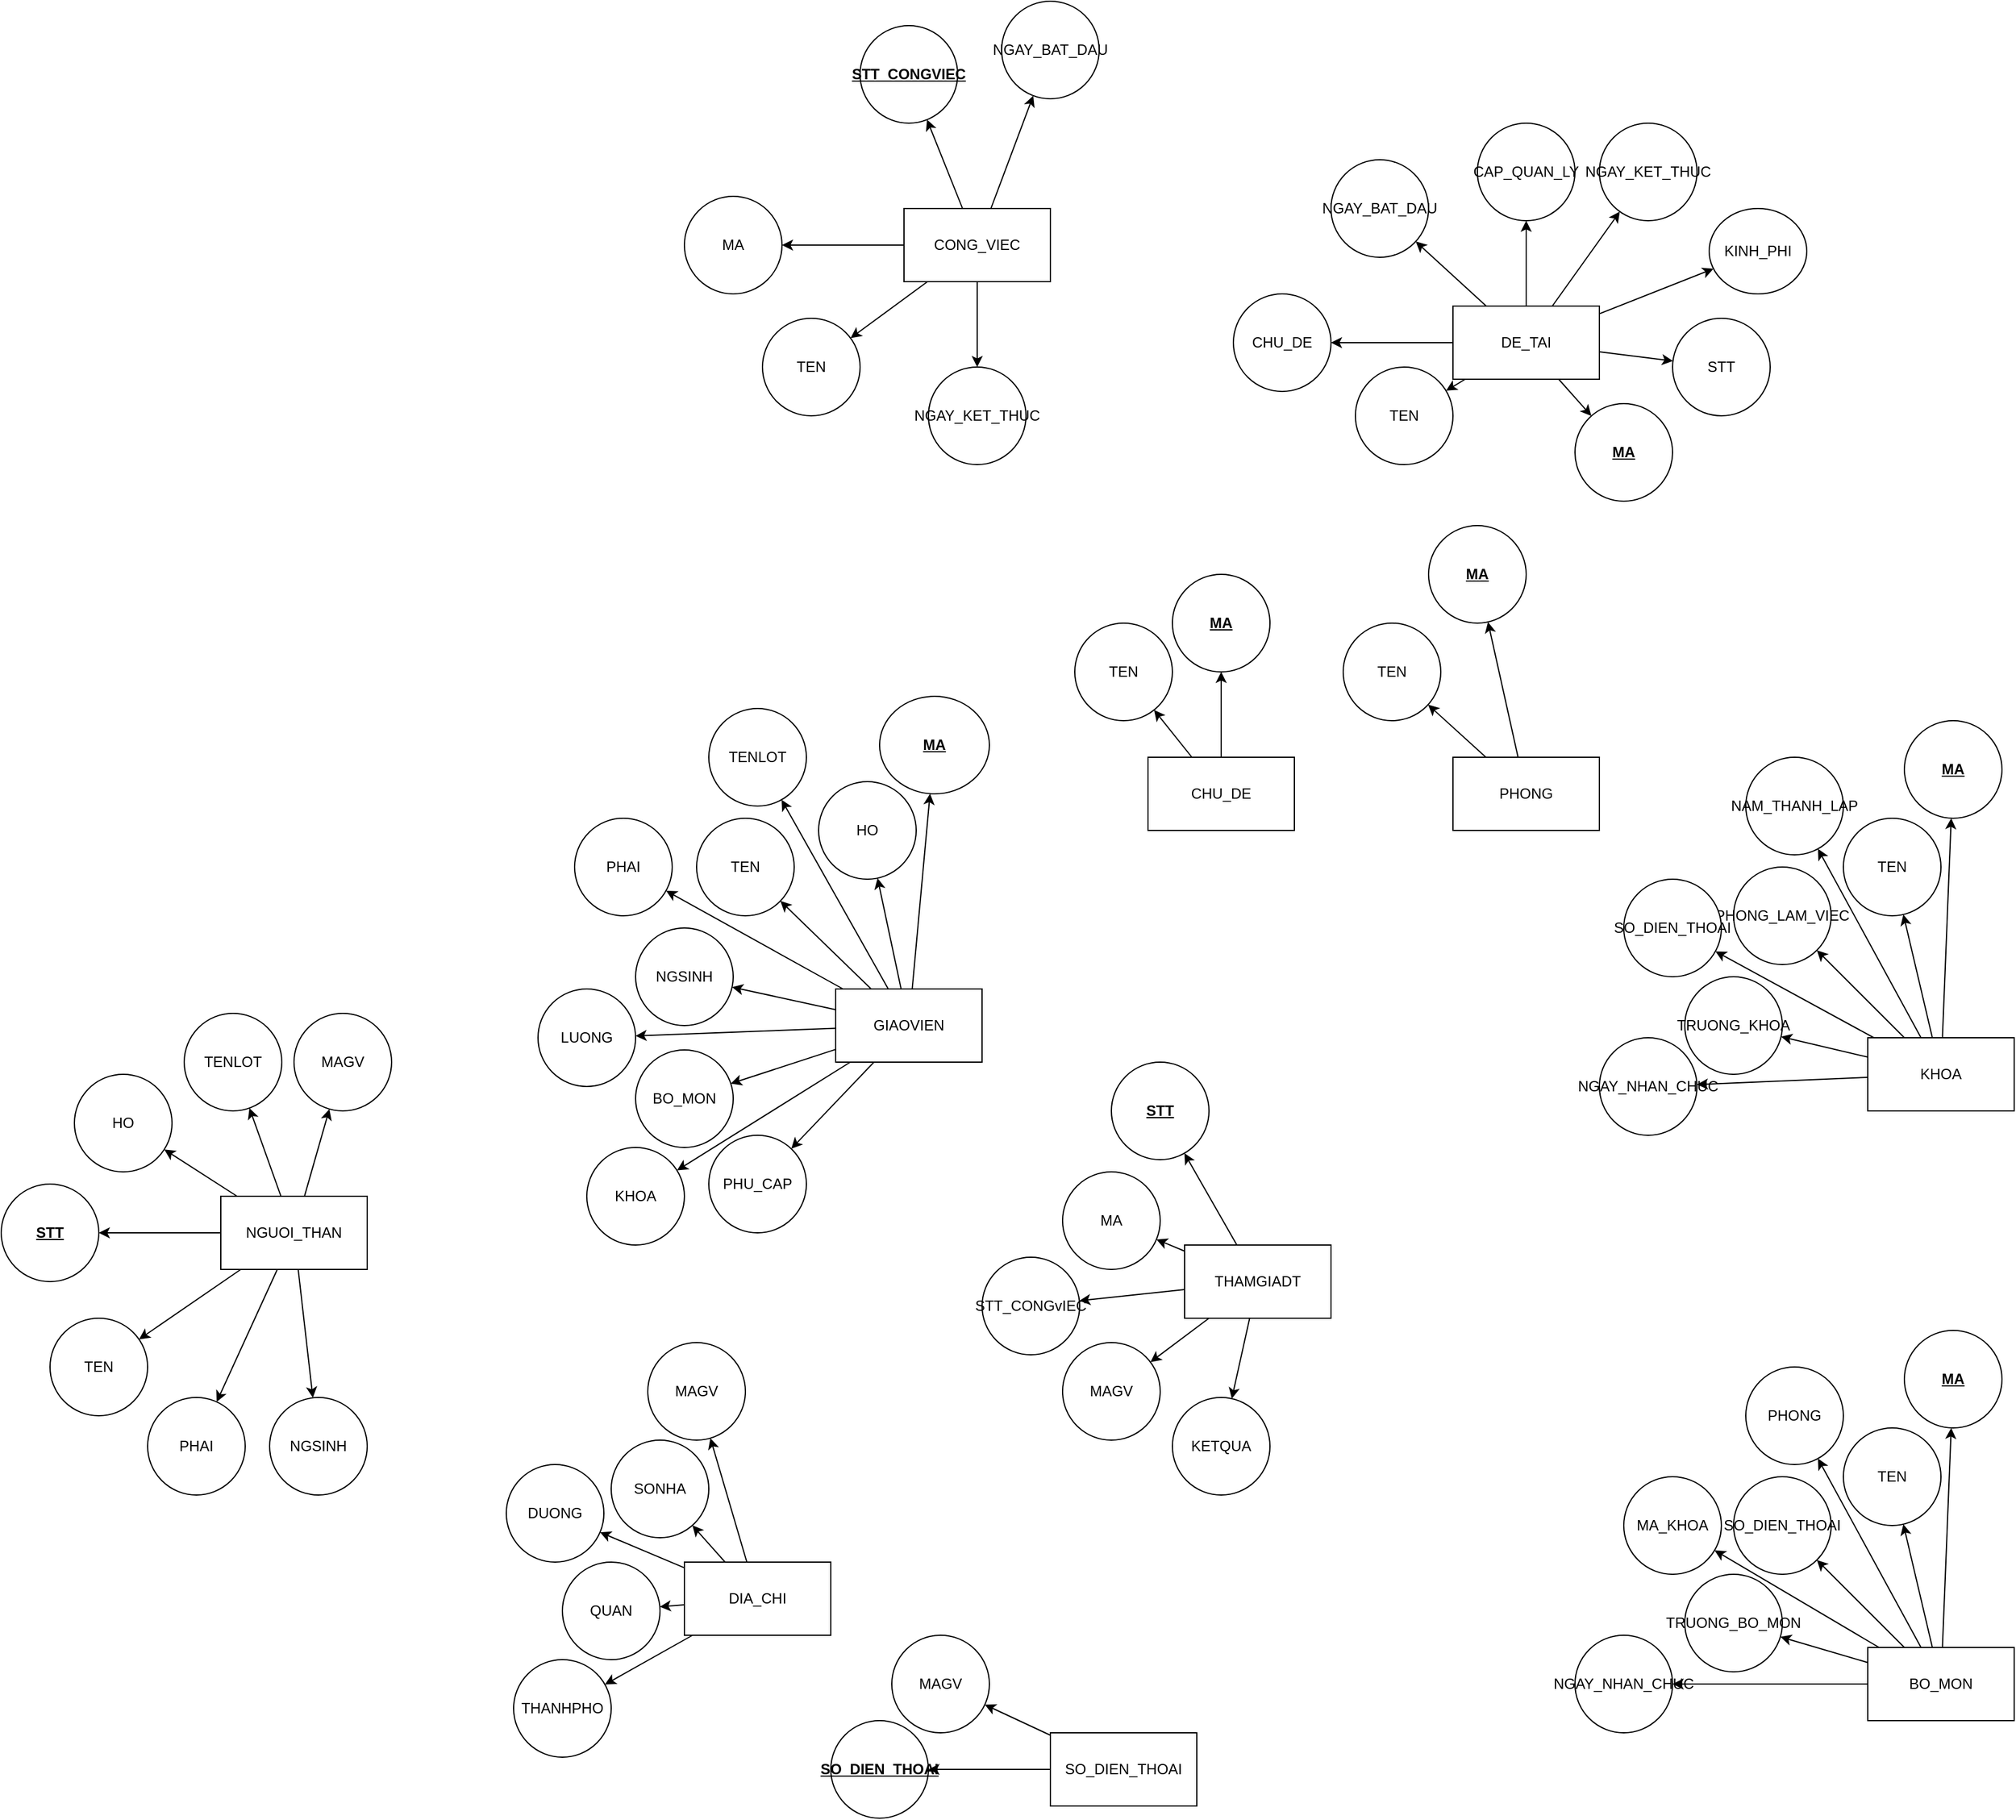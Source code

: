 <mxfile version="21.7.5" type="device">
  <diagram id="C5RBs43oDa-KdzZeNtuy" name="Page-1">
    <mxGraphModel dx="1448" dy="1930" grid="1" gridSize="10" guides="1" tooltips="1" connect="1" arrows="1" fold="1" page="1" pageScale="1" pageWidth="827" pageHeight="1169" math="0" shadow="0">
      <root>
        <mxCell id="WIyWlLk6GJQsqaUBKTNV-0" />
        <mxCell id="WIyWlLk6GJQsqaUBKTNV-1" parent="WIyWlLk6GJQsqaUBKTNV-0" />
        <mxCell id="CTtwoH4sy8VoPbu_Y0XK-1" style="rounded=0;orthogonalLoop=1;jettySize=auto;html=1;" parent="WIyWlLk6GJQsqaUBKTNV-1" source="CTtwoH4sy8VoPbu_Y0XK-0" target="CTtwoH4sy8VoPbu_Y0XK-2" edge="1">
          <mxGeometry relative="1" as="geometry">
            <mxPoint x="340" y="150" as="targetPoint" />
          </mxGeometry>
        </mxCell>
        <mxCell id="CTtwoH4sy8VoPbu_Y0XK-4" value="" style="rounded=0;orthogonalLoop=1;jettySize=auto;html=1;" parent="WIyWlLk6GJQsqaUBKTNV-1" source="CTtwoH4sy8VoPbu_Y0XK-0" target="CTtwoH4sy8VoPbu_Y0XK-3" edge="1">
          <mxGeometry relative="1" as="geometry" />
        </mxCell>
        <mxCell id="CTtwoH4sy8VoPbu_Y0XK-6" value="" style="rounded=0;orthogonalLoop=1;jettySize=auto;html=1;" parent="WIyWlLk6GJQsqaUBKTNV-1" source="CTtwoH4sy8VoPbu_Y0XK-0" target="CTtwoH4sy8VoPbu_Y0XK-5" edge="1">
          <mxGeometry relative="1" as="geometry" />
        </mxCell>
        <mxCell id="CTtwoH4sy8VoPbu_Y0XK-8" value="" style="rounded=0;orthogonalLoop=1;jettySize=auto;html=1;" parent="WIyWlLk6GJQsqaUBKTNV-1" source="CTtwoH4sy8VoPbu_Y0XK-0" target="CTtwoH4sy8VoPbu_Y0XK-7" edge="1">
          <mxGeometry relative="1" as="geometry" />
        </mxCell>
        <mxCell id="CTtwoH4sy8VoPbu_Y0XK-10" value="" style="rounded=0;orthogonalLoop=1;jettySize=auto;html=1;" parent="WIyWlLk6GJQsqaUBKTNV-1" source="CTtwoH4sy8VoPbu_Y0XK-0" target="CTtwoH4sy8VoPbu_Y0XK-9" edge="1">
          <mxGeometry relative="1" as="geometry" />
        </mxCell>
        <mxCell id="CTtwoH4sy8VoPbu_Y0XK-12" value="" style="rounded=0;orthogonalLoop=1;jettySize=auto;html=1;" parent="WIyWlLk6GJQsqaUBKTNV-1" source="CTtwoH4sy8VoPbu_Y0XK-0" target="CTtwoH4sy8VoPbu_Y0XK-11" edge="1">
          <mxGeometry relative="1" as="geometry" />
        </mxCell>
        <mxCell id="CTtwoH4sy8VoPbu_Y0XK-14" value="" style="rounded=0;orthogonalLoop=1;jettySize=auto;html=1;" parent="WIyWlLk6GJQsqaUBKTNV-1" source="CTtwoH4sy8VoPbu_Y0XK-0" target="CTtwoH4sy8VoPbu_Y0XK-13" edge="1">
          <mxGeometry relative="1" as="geometry" />
        </mxCell>
        <mxCell id="CTtwoH4sy8VoPbu_Y0XK-16" value="" style="rounded=0;orthogonalLoop=1;jettySize=auto;html=1;" parent="WIyWlLk6GJQsqaUBKTNV-1" source="CTtwoH4sy8VoPbu_Y0XK-0" target="CTtwoH4sy8VoPbu_Y0XK-15" edge="1">
          <mxGeometry relative="1" as="geometry" />
        </mxCell>
        <mxCell id="CTtwoH4sy8VoPbu_Y0XK-18" value="" style="rounded=0;orthogonalLoop=1;jettySize=auto;html=1;" parent="WIyWlLk6GJQsqaUBKTNV-1" source="CTtwoH4sy8VoPbu_Y0XK-0" target="CTtwoH4sy8VoPbu_Y0XK-17" edge="1">
          <mxGeometry relative="1" as="geometry" />
        </mxCell>
        <mxCell id="CTtwoH4sy8VoPbu_Y0XK-20" value="" style="rounded=0;orthogonalLoop=1;jettySize=auto;html=1;" parent="WIyWlLk6GJQsqaUBKTNV-1" source="CTtwoH4sy8VoPbu_Y0XK-0" target="CTtwoH4sy8VoPbu_Y0XK-19" edge="1">
          <mxGeometry relative="1" as="geometry" />
        </mxCell>
        <mxCell id="CTtwoH4sy8VoPbu_Y0XK-0" value="GIAOVIEN" style="rounded=0;whiteSpace=wrap;html=1;" parent="WIyWlLk6GJQsqaUBKTNV-1" vertex="1">
          <mxGeometry x="294" y="250" width="120" height="60" as="geometry" />
        </mxCell>
        <mxCell id="CTtwoH4sy8VoPbu_Y0XK-2" value="&lt;u&gt;&lt;b&gt;MA&lt;/b&gt;&lt;/u&gt;" style="ellipse;whiteSpace=wrap;html=1;" parent="WIyWlLk6GJQsqaUBKTNV-1" vertex="1">
          <mxGeometry x="330" y="10" width="90" height="80" as="geometry" />
        </mxCell>
        <mxCell id="CTtwoH4sy8VoPbu_Y0XK-3" value="HO" style="ellipse;whiteSpace=wrap;html=1;rounded=0;" parent="WIyWlLk6GJQsqaUBKTNV-1" vertex="1">
          <mxGeometry x="280" y="80" width="80" height="80" as="geometry" />
        </mxCell>
        <mxCell id="CTtwoH4sy8VoPbu_Y0XK-5" value="TENLOT" style="ellipse;whiteSpace=wrap;html=1;rounded=0;" parent="WIyWlLk6GJQsqaUBKTNV-1" vertex="1">
          <mxGeometry x="190" y="20" width="80" height="80" as="geometry" />
        </mxCell>
        <mxCell id="CTtwoH4sy8VoPbu_Y0XK-7" value="TEN" style="ellipse;whiteSpace=wrap;html=1;rounded=0;" parent="WIyWlLk6GJQsqaUBKTNV-1" vertex="1">
          <mxGeometry x="180" y="110" width="80" height="80" as="geometry" />
        </mxCell>
        <mxCell id="CTtwoH4sy8VoPbu_Y0XK-9" value="PHAI" style="ellipse;whiteSpace=wrap;html=1;rounded=0;" parent="WIyWlLk6GJQsqaUBKTNV-1" vertex="1">
          <mxGeometry x="80" y="110" width="80" height="80" as="geometry" />
        </mxCell>
        <mxCell id="CTtwoH4sy8VoPbu_Y0XK-11" value="NGSINH" style="ellipse;whiteSpace=wrap;html=1;rounded=0;" parent="WIyWlLk6GJQsqaUBKTNV-1" vertex="1">
          <mxGeometry x="130" y="200" width="80" height="80" as="geometry" />
        </mxCell>
        <mxCell id="CTtwoH4sy8VoPbu_Y0XK-13" value="LUONG" style="ellipse;whiteSpace=wrap;html=1;rounded=0;" parent="WIyWlLk6GJQsqaUBKTNV-1" vertex="1">
          <mxGeometry x="50" y="250" width="80" height="80" as="geometry" />
        </mxCell>
        <mxCell id="CTtwoH4sy8VoPbu_Y0XK-15" value="BO_MON" style="ellipse;whiteSpace=wrap;html=1;rounded=0;" parent="WIyWlLk6GJQsqaUBKTNV-1" vertex="1">
          <mxGeometry x="130" y="300" width="80" height="80" as="geometry" />
        </mxCell>
        <mxCell id="CTtwoH4sy8VoPbu_Y0XK-17" value="KHOA" style="ellipse;whiteSpace=wrap;html=1;rounded=0;" parent="WIyWlLk6GJQsqaUBKTNV-1" vertex="1">
          <mxGeometry x="90" y="380" width="80" height="80" as="geometry" />
        </mxCell>
        <mxCell id="CTtwoH4sy8VoPbu_Y0XK-19" value="PHU_CAP" style="ellipse;whiteSpace=wrap;html=1;rounded=0;" parent="WIyWlLk6GJQsqaUBKTNV-1" vertex="1">
          <mxGeometry x="190" y="370" width="80" height="80" as="geometry" />
        </mxCell>
        <mxCell id="CTtwoH4sy8VoPbu_Y0XK-23" value="" style="rounded=0;orthogonalLoop=1;jettySize=auto;html=1;" parent="WIyWlLk6GJQsqaUBKTNV-1" source="CTtwoH4sy8VoPbu_Y0XK-21" target="CTtwoH4sy8VoPbu_Y0XK-22" edge="1">
          <mxGeometry relative="1" as="geometry" />
        </mxCell>
        <mxCell id="CTtwoH4sy8VoPbu_Y0XK-25" value="" style="rounded=0;orthogonalLoop=1;jettySize=auto;html=1;" parent="WIyWlLk6GJQsqaUBKTNV-1" source="CTtwoH4sy8VoPbu_Y0XK-21" target="CTtwoH4sy8VoPbu_Y0XK-24" edge="1">
          <mxGeometry relative="1" as="geometry" />
        </mxCell>
        <mxCell id="CTtwoH4sy8VoPbu_Y0XK-27" value="" style="rounded=0;orthogonalLoop=1;jettySize=auto;html=1;" parent="WIyWlLk6GJQsqaUBKTNV-1" source="CTtwoH4sy8VoPbu_Y0XK-21" target="CTtwoH4sy8VoPbu_Y0XK-26" edge="1">
          <mxGeometry relative="1" as="geometry" />
        </mxCell>
        <mxCell id="CTtwoH4sy8VoPbu_Y0XK-29" value="" style="rounded=0;orthogonalLoop=1;jettySize=auto;html=1;" parent="WIyWlLk6GJQsqaUBKTNV-1" source="CTtwoH4sy8VoPbu_Y0XK-21" target="CTtwoH4sy8VoPbu_Y0XK-28" edge="1">
          <mxGeometry relative="1" as="geometry" />
        </mxCell>
        <mxCell id="CTtwoH4sy8VoPbu_Y0XK-31" value="" style="rounded=0;orthogonalLoop=1;jettySize=auto;html=1;" parent="WIyWlLk6GJQsqaUBKTNV-1" source="CTtwoH4sy8VoPbu_Y0XK-21" target="CTtwoH4sy8VoPbu_Y0XK-30" edge="1">
          <mxGeometry relative="1" as="geometry" />
        </mxCell>
        <mxCell id="CTtwoH4sy8VoPbu_Y0XK-33" value="" style="rounded=0;orthogonalLoop=1;jettySize=auto;html=1;" parent="WIyWlLk6GJQsqaUBKTNV-1" source="CTtwoH4sy8VoPbu_Y0XK-21" target="CTtwoH4sy8VoPbu_Y0XK-32" edge="1">
          <mxGeometry relative="1" as="geometry" />
        </mxCell>
        <mxCell id="CTtwoH4sy8VoPbu_Y0XK-35" value="" style="rounded=0;orthogonalLoop=1;jettySize=auto;html=1;" parent="WIyWlLk6GJQsqaUBKTNV-1" source="CTtwoH4sy8VoPbu_Y0XK-21" target="CTtwoH4sy8VoPbu_Y0XK-34" edge="1">
          <mxGeometry relative="1" as="geometry" />
        </mxCell>
        <mxCell id="CTtwoH4sy8VoPbu_Y0XK-21" value="KHOA" style="rounded=0;whiteSpace=wrap;html=1;" parent="WIyWlLk6GJQsqaUBKTNV-1" vertex="1">
          <mxGeometry x="1140" y="290" width="120" height="60" as="geometry" />
        </mxCell>
        <mxCell id="CTtwoH4sy8VoPbu_Y0XK-22" value="&lt;u&gt;&lt;b&gt;MA&lt;/b&gt;&lt;/u&gt;" style="ellipse;whiteSpace=wrap;html=1;rounded=0;" parent="WIyWlLk6GJQsqaUBKTNV-1" vertex="1">
          <mxGeometry x="1170" y="30" width="80" height="80" as="geometry" />
        </mxCell>
        <mxCell id="CTtwoH4sy8VoPbu_Y0XK-24" value="TEN" style="ellipse;whiteSpace=wrap;html=1;rounded=0;" parent="WIyWlLk6GJQsqaUBKTNV-1" vertex="1">
          <mxGeometry x="1120" y="110" width="80" height="80" as="geometry" />
        </mxCell>
        <mxCell id="CTtwoH4sy8VoPbu_Y0XK-26" value="NAM_THANH_LAP" style="ellipse;whiteSpace=wrap;html=1;rounded=0;" parent="WIyWlLk6GJQsqaUBKTNV-1" vertex="1">
          <mxGeometry x="1040" y="60" width="80" height="80" as="geometry" />
        </mxCell>
        <mxCell id="CTtwoH4sy8VoPbu_Y0XK-28" value="PHONG_LAM_VIEC" style="ellipse;whiteSpace=wrap;html=1;rounded=0;" parent="WIyWlLk6GJQsqaUBKTNV-1" vertex="1">
          <mxGeometry x="1030" y="150" width="80" height="80" as="geometry" />
        </mxCell>
        <mxCell id="CTtwoH4sy8VoPbu_Y0XK-30" value="SO_DIEN_THOAI" style="ellipse;whiteSpace=wrap;html=1;rounded=0;" parent="WIyWlLk6GJQsqaUBKTNV-1" vertex="1">
          <mxGeometry x="940" y="160" width="80" height="80" as="geometry" />
        </mxCell>
        <mxCell id="CTtwoH4sy8VoPbu_Y0XK-32" value="TRUONG_KHOA" style="ellipse;whiteSpace=wrap;html=1;rounded=0;" parent="WIyWlLk6GJQsqaUBKTNV-1" vertex="1">
          <mxGeometry x="990" y="240" width="80" height="80" as="geometry" />
        </mxCell>
        <mxCell id="CTtwoH4sy8VoPbu_Y0XK-34" value="NGAY_NHAN_CHUC" style="ellipse;whiteSpace=wrap;html=1;rounded=0;" parent="WIyWlLk6GJQsqaUBKTNV-1" vertex="1">
          <mxGeometry x="920" y="290" width="80" height="80" as="geometry" />
        </mxCell>
        <mxCell id="CTtwoH4sy8VoPbu_Y0XK-37" value="" style="rounded=0;orthogonalLoop=1;jettySize=auto;html=1;" parent="WIyWlLk6GJQsqaUBKTNV-1" source="CTtwoH4sy8VoPbu_Y0XK-44" target="CTtwoH4sy8VoPbu_Y0XK-45" edge="1">
          <mxGeometry relative="1" as="geometry" />
        </mxCell>
        <mxCell id="CTtwoH4sy8VoPbu_Y0XK-38" value="" style="rounded=0;orthogonalLoop=1;jettySize=auto;html=1;" parent="WIyWlLk6GJQsqaUBKTNV-1" source="CTtwoH4sy8VoPbu_Y0XK-44" target="CTtwoH4sy8VoPbu_Y0XK-46" edge="1">
          <mxGeometry relative="1" as="geometry" />
        </mxCell>
        <mxCell id="CTtwoH4sy8VoPbu_Y0XK-39" value="" style="rounded=0;orthogonalLoop=1;jettySize=auto;html=1;" parent="WIyWlLk6GJQsqaUBKTNV-1" source="CTtwoH4sy8VoPbu_Y0XK-44" target="CTtwoH4sy8VoPbu_Y0XK-47" edge="1">
          <mxGeometry relative="1" as="geometry" />
        </mxCell>
        <mxCell id="CTtwoH4sy8VoPbu_Y0XK-40" value="" style="rounded=0;orthogonalLoop=1;jettySize=auto;html=1;" parent="WIyWlLk6GJQsqaUBKTNV-1" source="CTtwoH4sy8VoPbu_Y0XK-44" target="CTtwoH4sy8VoPbu_Y0XK-48" edge="1">
          <mxGeometry relative="1" as="geometry" />
        </mxCell>
        <mxCell id="CTtwoH4sy8VoPbu_Y0XK-41" value="" style="rounded=0;orthogonalLoop=1;jettySize=auto;html=1;" parent="WIyWlLk6GJQsqaUBKTNV-1" source="CTtwoH4sy8VoPbu_Y0XK-44" target="CTtwoH4sy8VoPbu_Y0XK-49" edge="1">
          <mxGeometry relative="1" as="geometry" />
        </mxCell>
        <mxCell id="CTtwoH4sy8VoPbu_Y0XK-42" value="" style="rounded=0;orthogonalLoop=1;jettySize=auto;html=1;" parent="WIyWlLk6GJQsqaUBKTNV-1" source="CTtwoH4sy8VoPbu_Y0XK-44" target="CTtwoH4sy8VoPbu_Y0XK-50" edge="1">
          <mxGeometry relative="1" as="geometry" />
        </mxCell>
        <mxCell id="CTtwoH4sy8VoPbu_Y0XK-43" value="" style="rounded=0;orthogonalLoop=1;jettySize=auto;html=1;" parent="WIyWlLk6GJQsqaUBKTNV-1" source="CTtwoH4sy8VoPbu_Y0XK-44" target="CTtwoH4sy8VoPbu_Y0XK-51" edge="1">
          <mxGeometry relative="1" as="geometry" />
        </mxCell>
        <mxCell id="CTtwoH4sy8VoPbu_Y0XK-44" value="BO_MON" style="rounded=0;whiteSpace=wrap;html=1;" parent="WIyWlLk6GJQsqaUBKTNV-1" vertex="1">
          <mxGeometry x="1140" y="790" width="120" height="60" as="geometry" />
        </mxCell>
        <mxCell id="CTtwoH4sy8VoPbu_Y0XK-45" value="&lt;u&gt;&lt;b&gt;MA&lt;/b&gt;&lt;/u&gt;" style="ellipse;whiteSpace=wrap;html=1;rounded=0;" parent="WIyWlLk6GJQsqaUBKTNV-1" vertex="1">
          <mxGeometry x="1170" y="530" width="80" height="80" as="geometry" />
        </mxCell>
        <mxCell id="CTtwoH4sy8VoPbu_Y0XK-46" value="TEN" style="ellipse;whiteSpace=wrap;html=1;rounded=0;" parent="WIyWlLk6GJQsqaUBKTNV-1" vertex="1">
          <mxGeometry x="1120" y="610" width="80" height="80" as="geometry" />
        </mxCell>
        <mxCell id="CTtwoH4sy8VoPbu_Y0XK-47" value="PHONG" style="ellipse;whiteSpace=wrap;html=1;rounded=0;" parent="WIyWlLk6GJQsqaUBKTNV-1" vertex="1">
          <mxGeometry x="1040" y="560" width="80" height="80" as="geometry" />
        </mxCell>
        <mxCell id="CTtwoH4sy8VoPbu_Y0XK-48" value="MA_KHOA" style="ellipse;whiteSpace=wrap;html=1;rounded=0;" parent="WIyWlLk6GJQsqaUBKTNV-1" vertex="1">
          <mxGeometry x="940" y="650" width="80" height="80" as="geometry" />
        </mxCell>
        <mxCell id="CTtwoH4sy8VoPbu_Y0XK-49" value="SO_DIEN_THOAI" style="ellipse;whiteSpace=wrap;html=1;rounded=0;" parent="WIyWlLk6GJQsqaUBKTNV-1" vertex="1">
          <mxGeometry x="1030" y="650" width="80" height="80" as="geometry" />
        </mxCell>
        <mxCell id="CTtwoH4sy8VoPbu_Y0XK-50" value="TRUONG_BO_MON" style="ellipse;whiteSpace=wrap;html=1;rounded=0;" parent="WIyWlLk6GJQsqaUBKTNV-1" vertex="1">
          <mxGeometry x="990" y="730" width="80" height="80" as="geometry" />
        </mxCell>
        <mxCell id="CTtwoH4sy8VoPbu_Y0XK-51" value="NGAY_NHAN_CHUC" style="ellipse;whiteSpace=wrap;html=1;rounded=0;" parent="WIyWlLk6GJQsqaUBKTNV-1" vertex="1">
          <mxGeometry x="900" y="780" width="80" height="80" as="geometry" />
        </mxCell>
        <mxCell id="b8Esm8HIKwyEbSy9mFFW-3" value="" style="rounded=0;orthogonalLoop=1;jettySize=auto;html=1;" edge="1" parent="WIyWlLk6GJQsqaUBKTNV-1" source="b8Esm8HIKwyEbSy9mFFW-0" target="b8Esm8HIKwyEbSy9mFFW-2">
          <mxGeometry relative="1" as="geometry" />
        </mxCell>
        <mxCell id="b8Esm8HIKwyEbSy9mFFW-5" value="" style="rounded=0;orthogonalLoop=1;jettySize=auto;html=1;" edge="1" parent="WIyWlLk6GJQsqaUBKTNV-1" source="b8Esm8HIKwyEbSy9mFFW-0" target="b8Esm8HIKwyEbSy9mFFW-4">
          <mxGeometry relative="1" as="geometry" />
        </mxCell>
        <mxCell id="b8Esm8HIKwyEbSy9mFFW-0" value="PHONG" style="rounded=0;whiteSpace=wrap;html=1;" vertex="1" parent="WIyWlLk6GJQsqaUBKTNV-1">
          <mxGeometry x="800" y="60" width="120" height="60" as="geometry" />
        </mxCell>
        <mxCell id="b8Esm8HIKwyEbSy9mFFW-2" value="&lt;u&gt;&lt;b&gt;MA&lt;/b&gt;&lt;/u&gt;" style="ellipse;whiteSpace=wrap;html=1;rounded=0;" vertex="1" parent="WIyWlLk6GJQsqaUBKTNV-1">
          <mxGeometry x="780" y="-130" width="80" height="80" as="geometry" />
        </mxCell>
        <mxCell id="b8Esm8HIKwyEbSy9mFFW-4" value="TEN" style="ellipse;whiteSpace=wrap;html=1;rounded=0;" vertex="1" parent="WIyWlLk6GJQsqaUBKTNV-1">
          <mxGeometry x="710" y="-50" width="80" height="80" as="geometry" />
        </mxCell>
        <mxCell id="b8Esm8HIKwyEbSy9mFFW-8" value="" style="rounded=0;orthogonalLoop=1;jettySize=auto;html=1;" edge="1" parent="WIyWlLk6GJQsqaUBKTNV-1" source="b8Esm8HIKwyEbSy9mFFW-6" target="b8Esm8HIKwyEbSy9mFFW-7">
          <mxGeometry relative="1" as="geometry" />
        </mxCell>
        <mxCell id="b8Esm8HIKwyEbSy9mFFW-10" value="" style="rounded=0;orthogonalLoop=1;jettySize=auto;html=1;" edge="1" parent="WIyWlLk6GJQsqaUBKTNV-1" source="b8Esm8HIKwyEbSy9mFFW-6" target="b8Esm8HIKwyEbSy9mFFW-9">
          <mxGeometry relative="1" as="geometry" />
        </mxCell>
        <mxCell id="b8Esm8HIKwyEbSy9mFFW-6" value="SO_DIEN_THOAI" style="rounded=0;whiteSpace=wrap;html=1;" vertex="1" parent="WIyWlLk6GJQsqaUBKTNV-1">
          <mxGeometry x="470" y="860" width="120" height="60" as="geometry" />
        </mxCell>
        <mxCell id="b8Esm8HIKwyEbSy9mFFW-7" value="MAGV" style="ellipse;whiteSpace=wrap;html=1;rounded=0;" vertex="1" parent="WIyWlLk6GJQsqaUBKTNV-1">
          <mxGeometry x="340" y="780" width="80" height="80" as="geometry" />
        </mxCell>
        <mxCell id="b8Esm8HIKwyEbSy9mFFW-9" value="&lt;b&gt;&lt;u&gt;SO_DIEN_THOAI&lt;/u&gt;&lt;/b&gt;" style="ellipse;whiteSpace=wrap;html=1;rounded=0;" vertex="1" parent="WIyWlLk6GJQsqaUBKTNV-1">
          <mxGeometry x="290" y="850" width="80" height="80" as="geometry" />
        </mxCell>
        <mxCell id="b8Esm8HIKwyEbSy9mFFW-13" value="" style="rounded=0;orthogonalLoop=1;jettySize=auto;html=1;" edge="1" parent="WIyWlLk6GJQsqaUBKTNV-1" source="b8Esm8HIKwyEbSy9mFFW-11" target="b8Esm8HIKwyEbSy9mFFW-12">
          <mxGeometry relative="1" as="geometry" />
        </mxCell>
        <mxCell id="b8Esm8HIKwyEbSy9mFFW-15" value="" style="rounded=0;orthogonalLoop=1;jettySize=auto;html=1;" edge="1" parent="WIyWlLk6GJQsqaUBKTNV-1" source="b8Esm8HIKwyEbSy9mFFW-11" target="b8Esm8HIKwyEbSy9mFFW-14">
          <mxGeometry relative="1" as="geometry" />
        </mxCell>
        <mxCell id="b8Esm8HIKwyEbSy9mFFW-17" value="" style="rounded=0;orthogonalLoop=1;jettySize=auto;html=1;" edge="1" parent="WIyWlLk6GJQsqaUBKTNV-1" source="b8Esm8HIKwyEbSy9mFFW-11" target="b8Esm8HIKwyEbSy9mFFW-16">
          <mxGeometry relative="1" as="geometry" />
        </mxCell>
        <mxCell id="b8Esm8HIKwyEbSy9mFFW-19" value="" style="rounded=0;orthogonalLoop=1;jettySize=auto;html=1;" edge="1" parent="WIyWlLk6GJQsqaUBKTNV-1" source="b8Esm8HIKwyEbSy9mFFW-11" target="b8Esm8HIKwyEbSy9mFFW-18">
          <mxGeometry relative="1" as="geometry" />
        </mxCell>
        <mxCell id="b8Esm8HIKwyEbSy9mFFW-21" value="" style="rounded=0;orthogonalLoop=1;jettySize=auto;html=1;" edge="1" parent="WIyWlLk6GJQsqaUBKTNV-1" source="b8Esm8HIKwyEbSy9mFFW-11" target="b8Esm8HIKwyEbSy9mFFW-20">
          <mxGeometry relative="1" as="geometry" />
        </mxCell>
        <mxCell id="b8Esm8HIKwyEbSy9mFFW-11" value="DIA_CHI" style="rounded=0;whiteSpace=wrap;html=1;" vertex="1" parent="WIyWlLk6GJQsqaUBKTNV-1">
          <mxGeometry x="170" y="720" width="120" height="60" as="geometry" />
        </mxCell>
        <mxCell id="b8Esm8HIKwyEbSy9mFFW-12" value="MAGV" style="ellipse;whiteSpace=wrap;html=1;rounded=0;" vertex="1" parent="WIyWlLk6GJQsqaUBKTNV-1">
          <mxGeometry x="140" y="540" width="80" height="80" as="geometry" />
        </mxCell>
        <mxCell id="b8Esm8HIKwyEbSy9mFFW-14" value="SONHA" style="ellipse;whiteSpace=wrap;html=1;rounded=0;" vertex="1" parent="WIyWlLk6GJQsqaUBKTNV-1">
          <mxGeometry x="110" y="620" width="80" height="80" as="geometry" />
        </mxCell>
        <mxCell id="b8Esm8HIKwyEbSy9mFFW-16" value="DUONG" style="ellipse;whiteSpace=wrap;html=1;rounded=0;" vertex="1" parent="WIyWlLk6GJQsqaUBKTNV-1">
          <mxGeometry x="24" y="640" width="80" height="80" as="geometry" />
        </mxCell>
        <mxCell id="b8Esm8HIKwyEbSy9mFFW-18" value="QUAN" style="ellipse;whiteSpace=wrap;html=1;rounded=0;" vertex="1" parent="WIyWlLk6GJQsqaUBKTNV-1">
          <mxGeometry x="70" y="720" width="80" height="80" as="geometry" />
        </mxCell>
        <mxCell id="b8Esm8HIKwyEbSy9mFFW-20" value="THANHPHO" style="ellipse;whiteSpace=wrap;html=1;rounded=0;" vertex="1" parent="WIyWlLk6GJQsqaUBKTNV-1">
          <mxGeometry x="30" y="800" width="80" height="80" as="geometry" />
        </mxCell>
        <mxCell id="b8Esm8HIKwyEbSy9mFFW-24" value="" style="rounded=0;orthogonalLoop=1;jettySize=auto;html=1;" edge="1" parent="WIyWlLk6GJQsqaUBKTNV-1" source="b8Esm8HIKwyEbSy9mFFW-22" target="b8Esm8HIKwyEbSy9mFFW-23">
          <mxGeometry relative="1" as="geometry" />
        </mxCell>
        <mxCell id="b8Esm8HIKwyEbSy9mFFW-26" value="" style="rounded=0;orthogonalLoop=1;jettySize=auto;html=1;" edge="1" parent="WIyWlLk6GJQsqaUBKTNV-1" source="b8Esm8HIKwyEbSy9mFFW-22" target="b8Esm8HIKwyEbSy9mFFW-25">
          <mxGeometry relative="1" as="geometry" />
        </mxCell>
        <mxCell id="b8Esm8HIKwyEbSy9mFFW-22" value="CHU_DE" style="rounded=0;whiteSpace=wrap;html=1;" vertex="1" parent="WIyWlLk6GJQsqaUBKTNV-1">
          <mxGeometry x="550" y="60" width="120" height="60" as="geometry" />
        </mxCell>
        <mxCell id="b8Esm8HIKwyEbSy9mFFW-23" value="&lt;b&gt;&lt;u&gt;MA&lt;/u&gt;&lt;/b&gt;" style="ellipse;whiteSpace=wrap;html=1;rounded=0;" vertex="1" parent="WIyWlLk6GJQsqaUBKTNV-1">
          <mxGeometry x="570" y="-90" width="80" height="80" as="geometry" />
        </mxCell>
        <mxCell id="b8Esm8HIKwyEbSy9mFFW-25" value="TEN" style="ellipse;whiteSpace=wrap;html=1;rounded=0;" vertex="1" parent="WIyWlLk6GJQsqaUBKTNV-1">
          <mxGeometry x="490" y="-50" width="80" height="80" as="geometry" />
        </mxCell>
        <mxCell id="b8Esm8HIKwyEbSy9mFFW-29" value="" style="rounded=0;orthogonalLoop=1;jettySize=auto;html=1;" edge="1" parent="WIyWlLk6GJQsqaUBKTNV-1" source="b8Esm8HIKwyEbSy9mFFW-27" target="b8Esm8HIKwyEbSy9mFFW-28">
          <mxGeometry relative="1" as="geometry" />
        </mxCell>
        <mxCell id="b8Esm8HIKwyEbSy9mFFW-32" value="" style="rounded=0;orthogonalLoop=1;jettySize=auto;html=1;" edge="1" parent="WIyWlLk6GJQsqaUBKTNV-1" source="b8Esm8HIKwyEbSy9mFFW-27" target="b8Esm8HIKwyEbSy9mFFW-31">
          <mxGeometry relative="1" as="geometry" />
        </mxCell>
        <mxCell id="b8Esm8HIKwyEbSy9mFFW-34" value="" style="rounded=0;orthogonalLoop=1;jettySize=auto;html=1;" edge="1" parent="WIyWlLk6GJQsqaUBKTNV-1" source="b8Esm8HIKwyEbSy9mFFW-27" target="b8Esm8HIKwyEbSy9mFFW-33">
          <mxGeometry relative="1" as="geometry" />
        </mxCell>
        <mxCell id="b8Esm8HIKwyEbSy9mFFW-36" value="" style="rounded=0;orthogonalLoop=1;jettySize=auto;html=1;" edge="1" parent="WIyWlLk6GJQsqaUBKTNV-1" source="b8Esm8HIKwyEbSy9mFFW-27" target="b8Esm8HIKwyEbSy9mFFW-35">
          <mxGeometry relative="1" as="geometry" />
        </mxCell>
        <mxCell id="b8Esm8HIKwyEbSy9mFFW-38" value="" style="rounded=0;orthogonalLoop=1;jettySize=auto;html=1;" edge="1" parent="WIyWlLk6GJQsqaUBKTNV-1" source="b8Esm8HIKwyEbSy9mFFW-27" target="b8Esm8HIKwyEbSy9mFFW-37">
          <mxGeometry relative="1" as="geometry" />
        </mxCell>
        <mxCell id="b8Esm8HIKwyEbSy9mFFW-40" value="" style="rounded=0;orthogonalLoop=1;jettySize=auto;html=1;" edge="1" parent="WIyWlLk6GJQsqaUBKTNV-1" source="b8Esm8HIKwyEbSy9mFFW-27" target="b8Esm8HIKwyEbSy9mFFW-39">
          <mxGeometry relative="1" as="geometry" />
        </mxCell>
        <mxCell id="b8Esm8HIKwyEbSy9mFFW-42" value="" style="rounded=0;orthogonalLoop=1;jettySize=auto;html=1;" edge="1" parent="WIyWlLk6GJQsqaUBKTNV-1" source="b8Esm8HIKwyEbSy9mFFW-27" target="b8Esm8HIKwyEbSy9mFFW-41">
          <mxGeometry relative="1" as="geometry" />
        </mxCell>
        <mxCell id="b8Esm8HIKwyEbSy9mFFW-45" value="" style="rounded=0;orthogonalLoop=1;jettySize=auto;html=1;" edge="1" parent="WIyWlLk6GJQsqaUBKTNV-1" source="b8Esm8HIKwyEbSy9mFFW-27" target="b8Esm8HIKwyEbSy9mFFW-44">
          <mxGeometry relative="1" as="geometry" />
        </mxCell>
        <mxCell id="b8Esm8HIKwyEbSy9mFFW-27" value="DE_TAI" style="rounded=0;whiteSpace=wrap;html=1;" vertex="1" parent="WIyWlLk6GJQsqaUBKTNV-1">
          <mxGeometry x="800" y="-310" width="120" height="60" as="geometry" />
        </mxCell>
        <mxCell id="b8Esm8HIKwyEbSy9mFFW-28" value="STT" style="ellipse;whiteSpace=wrap;html=1;rounded=0;" vertex="1" parent="WIyWlLk6GJQsqaUBKTNV-1">
          <mxGeometry x="980" y="-300" width="80" height="80" as="geometry" />
        </mxCell>
        <mxCell id="b8Esm8HIKwyEbSy9mFFW-31" value="&lt;b&gt;&lt;u&gt;MA&lt;/u&gt;&lt;/b&gt;" style="ellipse;whiteSpace=wrap;html=1;rounded=0;" vertex="1" parent="WIyWlLk6GJQsqaUBKTNV-1">
          <mxGeometry x="900" y="-230" width="80" height="80" as="geometry" />
        </mxCell>
        <mxCell id="b8Esm8HIKwyEbSy9mFFW-33" value="TEN" style="ellipse;whiteSpace=wrap;html=1;rounded=0;" vertex="1" parent="WIyWlLk6GJQsqaUBKTNV-1">
          <mxGeometry x="720" y="-260" width="80" height="80" as="geometry" />
        </mxCell>
        <mxCell id="b8Esm8HIKwyEbSy9mFFW-35" value="CAP_QUAN_LY" style="ellipse;whiteSpace=wrap;html=1;rounded=0;" vertex="1" parent="WIyWlLk6GJQsqaUBKTNV-1">
          <mxGeometry x="820" y="-460" width="80" height="80" as="geometry" />
        </mxCell>
        <mxCell id="b8Esm8HIKwyEbSy9mFFW-37" value="KINH_PHI" style="ellipse;whiteSpace=wrap;html=1;rounded=0;" vertex="1" parent="WIyWlLk6GJQsqaUBKTNV-1">
          <mxGeometry x="1010" y="-390" width="80" height="70" as="geometry" />
        </mxCell>
        <mxCell id="b8Esm8HIKwyEbSy9mFFW-39" value="NGAY_BAT_DAU" style="ellipse;whiteSpace=wrap;html=1;rounded=0;" vertex="1" parent="WIyWlLk6GJQsqaUBKTNV-1">
          <mxGeometry x="700" y="-430" width="80" height="80" as="geometry" />
        </mxCell>
        <mxCell id="b8Esm8HIKwyEbSy9mFFW-41" value="NGAY_KET_THUC" style="ellipse;whiteSpace=wrap;html=1;rounded=0;" vertex="1" parent="WIyWlLk6GJQsqaUBKTNV-1">
          <mxGeometry x="920" y="-460" width="80" height="80" as="geometry" />
        </mxCell>
        <mxCell id="b8Esm8HIKwyEbSy9mFFW-44" value="CHU_DE" style="ellipse;whiteSpace=wrap;html=1;rounded=0;" vertex="1" parent="WIyWlLk6GJQsqaUBKTNV-1">
          <mxGeometry x="620" y="-320" width="80" height="80" as="geometry" />
        </mxCell>
        <mxCell id="b8Esm8HIKwyEbSy9mFFW-48" value="" style="rounded=0;orthogonalLoop=1;jettySize=auto;html=1;" edge="1" parent="WIyWlLk6GJQsqaUBKTNV-1" source="b8Esm8HIKwyEbSy9mFFW-46" target="b8Esm8HIKwyEbSy9mFFW-47">
          <mxGeometry relative="1" as="geometry" />
        </mxCell>
        <mxCell id="b8Esm8HIKwyEbSy9mFFW-50" value="" style="rounded=0;orthogonalLoop=1;jettySize=auto;html=1;" edge="1" parent="WIyWlLk6GJQsqaUBKTNV-1" source="b8Esm8HIKwyEbSy9mFFW-46" target="b8Esm8HIKwyEbSy9mFFW-49">
          <mxGeometry relative="1" as="geometry" />
        </mxCell>
        <mxCell id="b8Esm8HIKwyEbSy9mFFW-52" value="" style="rounded=0;orthogonalLoop=1;jettySize=auto;html=1;" edge="1" parent="WIyWlLk6GJQsqaUBKTNV-1" source="b8Esm8HIKwyEbSy9mFFW-46" target="b8Esm8HIKwyEbSy9mFFW-51">
          <mxGeometry relative="1" as="geometry" />
        </mxCell>
        <mxCell id="b8Esm8HIKwyEbSy9mFFW-54" value="" style="rounded=0;orthogonalLoop=1;jettySize=auto;html=1;" edge="1" parent="WIyWlLk6GJQsqaUBKTNV-1" source="b8Esm8HIKwyEbSy9mFFW-46" target="b8Esm8HIKwyEbSy9mFFW-53">
          <mxGeometry relative="1" as="geometry" />
        </mxCell>
        <mxCell id="b8Esm8HIKwyEbSy9mFFW-56" value="" style="rounded=0;orthogonalLoop=1;jettySize=auto;html=1;" edge="1" parent="WIyWlLk6GJQsqaUBKTNV-1" source="b8Esm8HIKwyEbSy9mFFW-46" target="b8Esm8HIKwyEbSy9mFFW-55">
          <mxGeometry relative="1" as="geometry" />
        </mxCell>
        <mxCell id="b8Esm8HIKwyEbSy9mFFW-58" value="" style="rounded=0;orthogonalLoop=1;jettySize=auto;html=1;" edge="1" parent="WIyWlLk6GJQsqaUBKTNV-1" source="b8Esm8HIKwyEbSy9mFFW-46" target="b8Esm8HIKwyEbSy9mFFW-57">
          <mxGeometry relative="1" as="geometry" />
        </mxCell>
        <mxCell id="b8Esm8HIKwyEbSy9mFFW-60" value="" style="rounded=0;orthogonalLoop=1;jettySize=auto;html=1;" edge="1" parent="WIyWlLk6GJQsqaUBKTNV-1" source="b8Esm8HIKwyEbSy9mFFW-46" target="b8Esm8HIKwyEbSy9mFFW-59">
          <mxGeometry relative="1" as="geometry" />
        </mxCell>
        <mxCell id="b8Esm8HIKwyEbSy9mFFW-46" value="NGUOI_THAN" style="rounded=0;whiteSpace=wrap;html=1;" vertex="1" parent="WIyWlLk6GJQsqaUBKTNV-1">
          <mxGeometry x="-210" y="420" width="120" height="60" as="geometry" />
        </mxCell>
        <mxCell id="b8Esm8HIKwyEbSy9mFFW-47" value="&lt;b&gt;&lt;u&gt;STT&lt;/u&gt;&lt;/b&gt;" style="ellipse;whiteSpace=wrap;html=1;rounded=0;" vertex="1" parent="WIyWlLk6GJQsqaUBKTNV-1">
          <mxGeometry x="-390" y="410" width="80" height="80" as="geometry" />
        </mxCell>
        <mxCell id="b8Esm8HIKwyEbSy9mFFW-49" value="HO" style="ellipse;whiteSpace=wrap;html=1;rounded=0;" vertex="1" parent="WIyWlLk6GJQsqaUBKTNV-1">
          <mxGeometry x="-330" y="320" width="80" height="80" as="geometry" />
        </mxCell>
        <mxCell id="b8Esm8HIKwyEbSy9mFFW-51" value="TENLOT" style="ellipse;whiteSpace=wrap;html=1;rounded=0;" vertex="1" parent="WIyWlLk6GJQsqaUBKTNV-1">
          <mxGeometry x="-240" y="270" width="80" height="80" as="geometry" />
        </mxCell>
        <mxCell id="b8Esm8HIKwyEbSy9mFFW-53" value="TEN" style="ellipse;whiteSpace=wrap;html=1;rounded=0;" vertex="1" parent="WIyWlLk6GJQsqaUBKTNV-1">
          <mxGeometry x="-350" y="520" width="80" height="80" as="geometry" />
        </mxCell>
        <mxCell id="b8Esm8HIKwyEbSy9mFFW-55" value="PHAI" style="ellipse;whiteSpace=wrap;html=1;rounded=0;" vertex="1" parent="WIyWlLk6GJQsqaUBKTNV-1">
          <mxGeometry x="-270" y="585" width="80" height="80" as="geometry" />
        </mxCell>
        <mxCell id="b8Esm8HIKwyEbSy9mFFW-57" value="NGSINH" style="ellipse;whiteSpace=wrap;html=1;rounded=0;" vertex="1" parent="WIyWlLk6GJQsqaUBKTNV-1">
          <mxGeometry x="-170" y="585" width="80" height="80" as="geometry" />
        </mxCell>
        <mxCell id="b8Esm8HIKwyEbSy9mFFW-59" value="MAGV" style="ellipse;whiteSpace=wrap;html=1;rounded=0;" vertex="1" parent="WIyWlLk6GJQsqaUBKTNV-1">
          <mxGeometry x="-150" y="270" width="80" height="80" as="geometry" />
        </mxCell>
        <mxCell id="b8Esm8HIKwyEbSy9mFFW-63" value="" style="rounded=0;orthogonalLoop=1;jettySize=auto;html=1;" edge="1" parent="WIyWlLk6GJQsqaUBKTNV-1" source="b8Esm8HIKwyEbSy9mFFW-61" target="b8Esm8HIKwyEbSy9mFFW-62">
          <mxGeometry relative="1" as="geometry" />
        </mxCell>
        <mxCell id="b8Esm8HIKwyEbSy9mFFW-65" value="" style="rounded=0;orthogonalLoop=1;jettySize=auto;html=1;" edge="1" parent="WIyWlLk6GJQsqaUBKTNV-1" source="b8Esm8HIKwyEbSy9mFFW-61" target="b8Esm8HIKwyEbSy9mFFW-64">
          <mxGeometry relative="1" as="geometry" />
        </mxCell>
        <mxCell id="b8Esm8HIKwyEbSy9mFFW-67" value="" style="rounded=0;orthogonalLoop=1;jettySize=auto;html=1;" edge="1" parent="WIyWlLk6GJQsqaUBKTNV-1" source="b8Esm8HIKwyEbSy9mFFW-61" target="b8Esm8HIKwyEbSy9mFFW-66">
          <mxGeometry relative="1" as="geometry" />
        </mxCell>
        <mxCell id="b8Esm8HIKwyEbSy9mFFW-69" value="" style="rounded=0;orthogonalLoop=1;jettySize=auto;html=1;" edge="1" parent="WIyWlLk6GJQsqaUBKTNV-1" source="b8Esm8HIKwyEbSy9mFFW-61" target="b8Esm8HIKwyEbSy9mFFW-68">
          <mxGeometry relative="1" as="geometry" />
        </mxCell>
        <mxCell id="b8Esm8HIKwyEbSy9mFFW-71" value="" style="rounded=0;orthogonalLoop=1;jettySize=auto;html=1;" edge="1" parent="WIyWlLk6GJQsqaUBKTNV-1" source="b8Esm8HIKwyEbSy9mFFW-61" target="b8Esm8HIKwyEbSy9mFFW-70">
          <mxGeometry relative="1" as="geometry" />
        </mxCell>
        <mxCell id="b8Esm8HIKwyEbSy9mFFW-61" value="CONG_VIEC" style="rounded=0;whiteSpace=wrap;html=1;" vertex="1" parent="WIyWlLk6GJQsqaUBKTNV-1">
          <mxGeometry x="350" y="-390" width="120" height="60" as="geometry" />
        </mxCell>
        <mxCell id="b8Esm8HIKwyEbSy9mFFW-62" value="&lt;b&gt;&lt;u&gt;STT_CONGVIEC&lt;/u&gt;&lt;/b&gt;" style="ellipse;whiteSpace=wrap;html=1;rounded=0;" vertex="1" parent="WIyWlLk6GJQsqaUBKTNV-1">
          <mxGeometry x="314" y="-540" width="80" height="80" as="geometry" />
        </mxCell>
        <mxCell id="b8Esm8HIKwyEbSy9mFFW-64" value="MA" style="ellipse;whiteSpace=wrap;html=1;rounded=0;" vertex="1" parent="WIyWlLk6GJQsqaUBKTNV-1">
          <mxGeometry x="170" y="-400" width="80" height="80" as="geometry" />
        </mxCell>
        <mxCell id="b8Esm8HIKwyEbSy9mFFW-66" value="TEN" style="ellipse;whiteSpace=wrap;html=1;rounded=0;" vertex="1" parent="WIyWlLk6GJQsqaUBKTNV-1">
          <mxGeometry x="234" y="-300" width="80" height="80" as="geometry" />
        </mxCell>
        <mxCell id="b8Esm8HIKwyEbSy9mFFW-68" value="NGAY_BAT_DAU" style="ellipse;whiteSpace=wrap;html=1;rounded=0;" vertex="1" parent="WIyWlLk6GJQsqaUBKTNV-1">
          <mxGeometry x="430" y="-560" width="80" height="80" as="geometry" />
        </mxCell>
        <mxCell id="b8Esm8HIKwyEbSy9mFFW-70" value="NGAY_KET_THUC" style="ellipse;whiteSpace=wrap;html=1;rounded=0;" vertex="1" parent="WIyWlLk6GJQsqaUBKTNV-1">
          <mxGeometry x="370" y="-260" width="80" height="80" as="geometry" />
        </mxCell>
        <mxCell id="b8Esm8HIKwyEbSy9mFFW-74" value="" style="rounded=0;orthogonalLoop=1;jettySize=auto;html=1;" edge="1" parent="WIyWlLk6GJQsqaUBKTNV-1" source="b8Esm8HIKwyEbSy9mFFW-72" target="b8Esm8HIKwyEbSy9mFFW-73">
          <mxGeometry relative="1" as="geometry" />
        </mxCell>
        <mxCell id="b8Esm8HIKwyEbSy9mFFW-76" value="" style="rounded=0;orthogonalLoop=1;jettySize=auto;html=1;" edge="1" parent="WIyWlLk6GJQsqaUBKTNV-1" source="b8Esm8HIKwyEbSy9mFFW-72" target="b8Esm8HIKwyEbSy9mFFW-75">
          <mxGeometry relative="1" as="geometry" />
        </mxCell>
        <mxCell id="b8Esm8HIKwyEbSy9mFFW-78" value="" style="rounded=0;orthogonalLoop=1;jettySize=auto;html=1;" edge="1" parent="WIyWlLk6GJQsqaUBKTNV-1" source="b8Esm8HIKwyEbSy9mFFW-72" target="b8Esm8HIKwyEbSy9mFFW-77">
          <mxGeometry relative="1" as="geometry" />
        </mxCell>
        <mxCell id="b8Esm8HIKwyEbSy9mFFW-80" value="" style="rounded=0;orthogonalLoop=1;jettySize=auto;html=1;" edge="1" parent="WIyWlLk6GJQsqaUBKTNV-1" source="b8Esm8HIKwyEbSy9mFFW-72" target="b8Esm8HIKwyEbSy9mFFW-79">
          <mxGeometry relative="1" as="geometry" />
        </mxCell>
        <mxCell id="b8Esm8HIKwyEbSy9mFFW-82" value="" style="rounded=0;orthogonalLoop=1;jettySize=auto;html=1;" edge="1" parent="WIyWlLk6GJQsqaUBKTNV-1" source="b8Esm8HIKwyEbSy9mFFW-72" target="b8Esm8HIKwyEbSy9mFFW-81">
          <mxGeometry relative="1" as="geometry" />
        </mxCell>
        <mxCell id="b8Esm8HIKwyEbSy9mFFW-72" value="THAMGIADT" style="rounded=0;whiteSpace=wrap;html=1;" vertex="1" parent="WIyWlLk6GJQsqaUBKTNV-1">
          <mxGeometry x="580" y="460" width="120" height="60" as="geometry" />
        </mxCell>
        <mxCell id="b8Esm8HIKwyEbSy9mFFW-73" value="&lt;b&gt;&lt;u&gt;STT&lt;/u&gt;&lt;/b&gt;" style="ellipse;whiteSpace=wrap;html=1;rounded=0;" vertex="1" parent="WIyWlLk6GJQsqaUBKTNV-1">
          <mxGeometry x="520" y="310" width="80" height="80" as="geometry" />
        </mxCell>
        <mxCell id="b8Esm8HIKwyEbSy9mFFW-75" value="MA" style="ellipse;whiteSpace=wrap;html=1;rounded=0;" vertex="1" parent="WIyWlLk6GJQsqaUBKTNV-1">
          <mxGeometry x="480" y="400" width="80" height="80" as="geometry" />
        </mxCell>
        <mxCell id="b8Esm8HIKwyEbSy9mFFW-77" value="MAGV" style="ellipse;whiteSpace=wrap;html=1;rounded=0;" vertex="1" parent="WIyWlLk6GJQsqaUBKTNV-1">
          <mxGeometry x="480" y="540" width="80" height="80" as="geometry" />
        </mxCell>
        <mxCell id="b8Esm8HIKwyEbSy9mFFW-79" value="STT_CONGvIEC" style="ellipse;whiteSpace=wrap;html=1;rounded=0;" vertex="1" parent="WIyWlLk6GJQsqaUBKTNV-1">
          <mxGeometry x="414" y="470" width="80" height="80" as="geometry" />
        </mxCell>
        <mxCell id="b8Esm8HIKwyEbSy9mFFW-81" value="KETQUA" style="ellipse;whiteSpace=wrap;html=1;rounded=0;" vertex="1" parent="WIyWlLk6GJQsqaUBKTNV-1">
          <mxGeometry x="570" y="585" width="80" height="80" as="geometry" />
        </mxCell>
      </root>
    </mxGraphModel>
  </diagram>
</mxfile>
